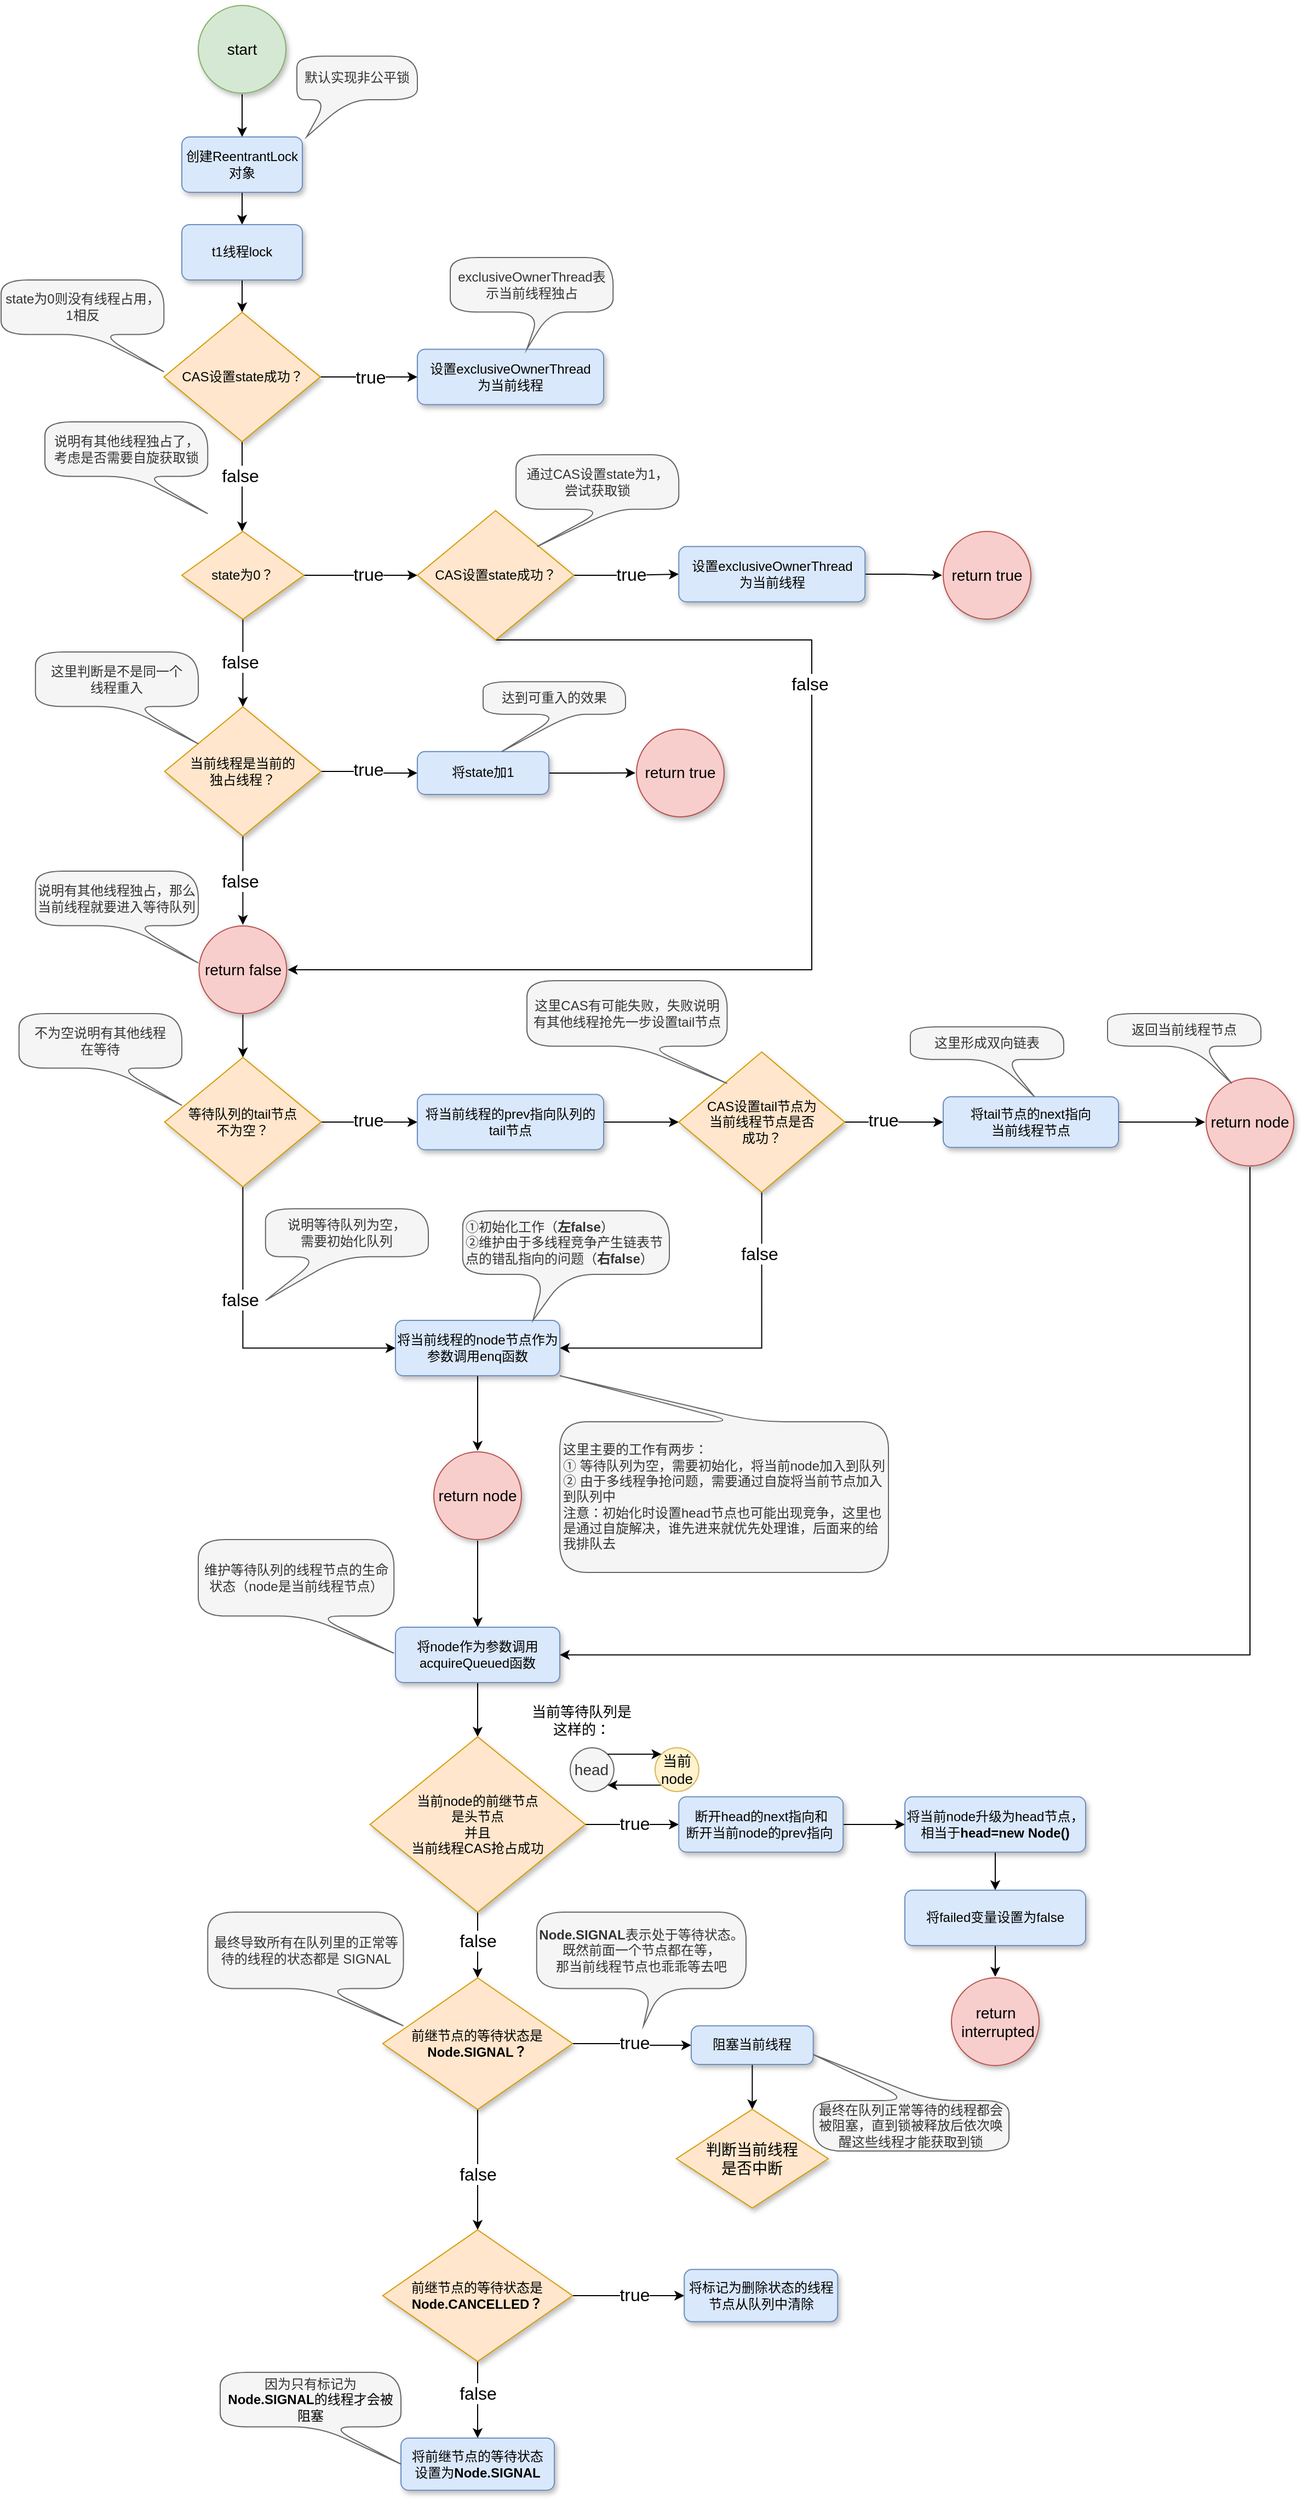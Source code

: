 <mxfile version="20.0.1" type="github">
  <diagram id="3DekjfNhCCmHhPtTN9iT" name="lock">
    <mxGraphModel dx="1438" dy="547" grid="1" gridSize="10" guides="1" tooltips="1" connect="1" arrows="1" fold="1" page="0" pageScale="1" pageWidth="827" pageHeight="1169" math="0" shadow="0">
      <root>
        <mxCell id="0" />
        <mxCell id="1" parent="0" />
        <mxCell id="x7YFDtXw7JJySncnwOp_-4" style="edgeStyle=orthogonalEdgeStyle;rounded=0;orthogonalLoop=1;jettySize=auto;html=1;exitX=0.5;exitY=1;exitDx=0;exitDy=0;exitPerimeter=0;entryX=0.5;entryY=0;entryDx=0;entryDy=0;" parent="1" source="x7YFDtXw7JJySncnwOp_-1" target="x7YFDtXw7JJySncnwOp_-2" edge="1">
          <mxGeometry relative="1" as="geometry" />
        </mxCell>
        <mxCell id="x7YFDtXw7JJySncnwOp_-1" value="start" style="strokeWidth=1;html=1;shape=mxgraph.flowchart.start_2;whiteSpace=wrap;labelBorderColor=none;strokeColor=#82b366;perimeterSpacing=1;fillColor=#d5e8d4;shadow=1;fontSize=14;" parent="1" vertex="1">
          <mxGeometry y="40" width="80" height="80" as="geometry" />
        </mxCell>
        <mxCell id="x7YFDtXw7JJySncnwOp_-6" value="" style="edgeStyle=orthogonalEdgeStyle;rounded=0;orthogonalLoop=1;jettySize=auto;html=1;" parent="1" source="x7YFDtXw7JJySncnwOp_-2" target="x7YFDtXw7JJySncnwOp_-5" edge="1">
          <mxGeometry relative="1" as="geometry" />
        </mxCell>
        <mxCell id="x7YFDtXw7JJySncnwOp_-2" value="创建ReentrantLock对象&lt;span style=&quot;color: rgba(0, 0, 0, 0); font-family: monospace; font-size: 0px; text-align: start;&quot;&gt;%3CmxGraphModel%3E%3Croot%3E%3CmxCell%20id%3D%220%22%2F%3E%3CmxCell%20id%3D%221%22%20parent%3D%220%22%2F%3E%3CmxCell%20id%3D%222%22%20value%3D%22%E5%B0%86-1%E8%B5%8B%E5%80%BC%E7%BB%99%E5%8F%98%E9%87%8Fdir%22%20style%3D%22rounded%3D1%3BwhiteSpace%3Dwrap%3Bhtml%3D1%3BabsoluteArcSize%3D1%3BarcSize%3D14%3BstrokeWidth%3D1%3BfillColor%3D%23dae8fc%3BstrokeColor%3D%236c8ebf%3Bshadow%3D1%3B%22%20vertex%3D%221%22%20parent%3D%221%22%3E%3CmxGeometry%20x%3D%22580%22%20y%3D%22283.25%22%20width%3D%22110%22%20height%3D%2250.5%22%20as%3D%22geometry%22%2F%3E%3C%2FmxCell%3E%3C%2Froot%3E%3C%2FmxGraphModel%3E&lt;/span&gt;" style="rounded=1;whiteSpace=wrap;html=1;absoluteArcSize=1;arcSize=14;strokeWidth=1;fillColor=#dae8fc;strokeColor=#6c8ebf;shadow=1;" parent="1" vertex="1">
          <mxGeometry x="-15" y="160" width="110" height="50.5" as="geometry" />
        </mxCell>
        <mxCell id="x7YFDtXw7JJySncnwOp_-3" value="默认实现非公平锁" style="shape=callout;whiteSpace=wrap;html=1;perimeter=calloutPerimeter;position2=0.08;fillColor=#f5f5f5;fontColor=#333333;strokeColor=#666666;size=34;position=0.25;rounded=1;arcSize=50;spacing=3;" parent="1" vertex="1">
          <mxGeometry x="90" y="86.25" width="110" height="73.75" as="geometry" />
        </mxCell>
        <mxCell id="x7YFDtXw7JJySncnwOp_-10" value="" style="edgeStyle=orthogonalEdgeStyle;rounded=0;orthogonalLoop=1;jettySize=auto;html=1;" parent="1" source="x7YFDtXw7JJySncnwOp_-5" target="x7YFDtXw7JJySncnwOp_-9" edge="1">
          <mxGeometry relative="1" as="geometry" />
        </mxCell>
        <mxCell id="x7YFDtXw7JJySncnwOp_-5" value="t1线程lock" style="rounded=1;whiteSpace=wrap;html=1;absoluteArcSize=1;arcSize=14;strokeWidth=1;fillColor=#dae8fc;strokeColor=#6c8ebf;shadow=1;" parent="1" vertex="1">
          <mxGeometry x="-15" y="240" width="110" height="50.5" as="geometry" />
        </mxCell>
        <mxCell id="x7YFDtXw7JJySncnwOp_-13" value="" style="edgeStyle=orthogonalEdgeStyle;rounded=0;orthogonalLoop=1;jettySize=auto;html=1;" parent="1" source="x7YFDtXw7JJySncnwOp_-9" target="x7YFDtXw7JJySncnwOp_-12" edge="1">
          <mxGeometry relative="1" as="geometry" />
        </mxCell>
        <mxCell id="x7YFDtXw7JJySncnwOp_-15" value="true" style="edgeLabel;html=1;align=center;verticalAlign=middle;resizable=0;points=[];fontSize=16;" parent="x7YFDtXw7JJySncnwOp_-13" vertex="1" connectable="0">
          <mxGeometry x="0.248" y="-1" relative="1" as="geometry">
            <mxPoint x="-10" y="-1" as="offset" />
          </mxGeometry>
        </mxCell>
        <mxCell id="x7YFDtXw7JJySncnwOp_-18" value="" style="edgeStyle=orthogonalEdgeStyle;rounded=0;orthogonalLoop=1;jettySize=auto;html=1;fontSize=16;" parent="1" source="x7YFDtXw7JJySncnwOp_-9" edge="1">
          <mxGeometry relative="1" as="geometry">
            <mxPoint x="40.005" y="520" as="targetPoint" />
          </mxGeometry>
        </mxCell>
        <mxCell id="x7YFDtXw7JJySncnwOp_-9" value="CAS设置state成功？" style="strokeWidth=1;html=1;shape=mxgraph.flowchart.decision;whiteSpace=wrap;fillColor=#ffe6cc;strokeColor=#d79b00;shadow=1;" parent="1" vertex="1">
          <mxGeometry x="-31.37" y="320" width="142.75" height="118" as="geometry" />
        </mxCell>
        <mxCell id="x7YFDtXw7JJySncnwOp_-11" value="state为0则没有线程占用，1相反" style="shape=callout;whiteSpace=wrap;html=1;perimeter=calloutPerimeter;position2=1;fillColor=#f5f5f5;fontColor=#333333;strokeColor=#666666;size=34;position=0.55;rounded=1;arcSize=50;base=9;spacing=3;" parent="1" vertex="1">
          <mxGeometry x="-180" y="290.5" width="148.63" height="83.75" as="geometry" />
        </mxCell>
        <mxCell id="x7YFDtXw7JJySncnwOp_-12" value="设置exclusiveOwnerThread&lt;br&gt;为当前线程" style="rounded=1;whiteSpace=wrap;html=1;absoluteArcSize=1;arcSize=14;strokeWidth=1;fillColor=#dae8fc;strokeColor=#6c8ebf;shadow=1;" parent="1" vertex="1">
          <mxGeometry x="200" y="353.75" width="170" height="50.5" as="geometry" />
        </mxCell>
        <mxCell id="x7YFDtXw7JJySncnwOp_-14" value="exclusiveOwnerThread表示当前线程独占" style="shape=callout;whiteSpace=wrap;html=1;perimeter=calloutPerimeter;position2=0.47;fillColor=#f5f5f5;fontColor=#333333;strokeColor=#666666;size=34;position=0.55;rounded=1;arcSize=50;base=9;spacing=3;" parent="1" vertex="1">
          <mxGeometry x="230" y="270" width="148.63" height="83.75" as="geometry" />
        </mxCell>
        <mxCell id="x7YFDtXw7JJySncnwOp_-19" value="false" style="edgeLabel;html=1;align=center;verticalAlign=middle;resizable=0;points=[];fontSize=16;" parent="1" vertex="1" connectable="0">
          <mxGeometry x="50.0" y="470" as="geometry">
            <mxPoint x="-12" y="-1" as="offset" />
          </mxGeometry>
        </mxCell>
        <mxCell id="x7YFDtXw7JJySncnwOp_-20" value="说明有其他线程独占了，&lt;br&gt;考虑是否需要自旋获取锁" style="shape=callout;whiteSpace=wrap;html=1;perimeter=calloutPerimeter;position2=1;fillColor=#f5f5f5;fontColor=#333333;strokeColor=#666666;size=34;position=0.55;rounded=1;arcSize=50;base=9;spacing=3;" parent="1" vertex="1">
          <mxGeometry x="-140" y="420" width="148.63" height="83.75" as="geometry" />
        </mxCell>
        <mxCell id="x7YFDtXw7JJySncnwOp_-37" value="" style="edgeStyle=orthogonalEdgeStyle;rounded=0;orthogonalLoop=1;jettySize=auto;html=1;fontSize=16;" parent="1" source="x7YFDtXw7JJySncnwOp_-30" target="x7YFDtXw7JJySncnwOp_-36" edge="1">
          <mxGeometry relative="1" as="geometry" />
        </mxCell>
        <mxCell id="x7YFDtXw7JJySncnwOp_-46" value="" style="edgeStyle=orthogonalEdgeStyle;rounded=0;orthogonalLoop=1;jettySize=auto;html=1;fontSize=16;" parent="1" source="x7YFDtXw7JJySncnwOp_-30" target="x7YFDtXw7JJySncnwOp_-45" edge="1">
          <mxGeometry relative="1" as="geometry" />
        </mxCell>
        <mxCell id="x7YFDtXw7JJySncnwOp_-30" value="state为0？" style="strokeWidth=1;html=1;shape=mxgraph.flowchart.decision;whiteSpace=wrap;fillColor=#ffe6cc;strokeColor=#d79b00;shadow=1;" parent="1" vertex="1">
          <mxGeometry x="-15" y="520" width="111.37" height="80" as="geometry" />
        </mxCell>
        <mxCell id="x7YFDtXw7JJySncnwOp_-41" value="" style="edgeStyle=orthogonalEdgeStyle;rounded=0;orthogonalLoop=1;jettySize=auto;html=1;fontSize=16;" parent="1" source="x7YFDtXw7JJySncnwOp_-36" target="x7YFDtXw7JJySncnwOp_-40" edge="1">
          <mxGeometry relative="1" as="geometry" />
        </mxCell>
        <mxCell id="x7YFDtXw7JJySncnwOp_-59" style="edgeStyle=orthogonalEdgeStyle;rounded=0;orthogonalLoop=1;jettySize=auto;html=1;exitX=0.5;exitY=1;exitDx=0;exitDy=0;exitPerimeter=0;entryX=1;entryY=0.5;entryDx=0;entryDy=0;entryPerimeter=0;fontSize=16;" parent="1" source="x7YFDtXw7JJySncnwOp_-36" target="x7YFDtXw7JJySncnwOp_-50" edge="1">
          <mxGeometry relative="1" as="geometry">
            <Array as="points">
              <mxPoint x="560" y="619" />
              <mxPoint x="560" y="920" />
            </Array>
          </mxGeometry>
        </mxCell>
        <mxCell id="x7YFDtXw7JJySncnwOp_-36" value="CAS设置state成功？" style="strokeWidth=1;html=1;shape=mxgraph.flowchart.decision;whiteSpace=wrap;fillColor=#ffe6cc;strokeColor=#d79b00;shadow=1;" parent="1" vertex="1">
          <mxGeometry x="200" y="501" width="142.75" height="118" as="geometry" />
        </mxCell>
        <mxCell id="x7YFDtXw7JJySncnwOp_-38" value="true" style="edgeLabel;html=1;align=center;verticalAlign=middle;resizable=0;points=[];fontSize=16;" parent="1" vertex="1" connectable="0">
          <mxGeometry x="210.0" y="392.1" as="geometry">
            <mxPoint x="-55" y="167" as="offset" />
          </mxGeometry>
        </mxCell>
        <mxCell id="x7YFDtXw7JJySncnwOp_-39" value="通过CAS设置state为1，&lt;br&gt;尝试获取锁" style="shape=callout;whiteSpace=wrap;html=1;perimeter=calloutPerimeter;position2=0.13;fillColor=#f5f5f5;fontColor=#333333;strokeColor=#666666;size=34;position=0.55;rounded=1;arcSize=50;base=9;spacing=3;" parent="1" vertex="1">
          <mxGeometry x="290" y="450" width="148.63" height="83.75" as="geometry" />
        </mxCell>
        <mxCell id="x7YFDtXw7JJySncnwOp_-44" value="" style="edgeStyle=orthogonalEdgeStyle;rounded=0;orthogonalLoop=1;jettySize=auto;html=1;fontSize=16;" parent="1" source="x7YFDtXw7JJySncnwOp_-40" target="x7YFDtXw7JJySncnwOp_-43" edge="1">
          <mxGeometry relative="1" as="geometry" />
        </mxCell>
        <mxCell id="x7YFDtXw7JJySncnwOp_-40" value="设置exclusiveOwnerThread&lt;br&gt;为当前线程" style="rounded=1;whiteSpace=wrap;html=1;absoluteArcSize=1;arcSize=14;strokeWidth=1;fillColor=#dae8fc;strokeColor=#6c8ebf;shadow=1;" parent="1" vertex="1">
          <mxGeometry x="438.63" y="533.75" width="170" height="50.5" as="geometry" />
        </mxCell>
        <mxCell id="x7YFDtXw7JJySncnwOp_-42" value="true" style="edgeLabel;html=1;align=center;verticalAlign=middle;resizable=0;points=[];fontSize=16;" parent="1" vertex="1" connectable="0">
          <mxGeometry x="450.0" y="392.1" as="geometry">
            <mxPoint x="-55" y="167" as="offset" />
          </mxGeometry>
        </mxCell>
        <mxCell id="x7YFDtXw7JJySncnwOp_-43" value="return&amp;nbsp;true" style="strokeWidth=1;html=1;shape=mxgraph.flowchart.start_2;whiteSpace=wrap;labelBorderColor=none;strokeColor=#b85450;perimeterSpacing=1;fillColor=#f8cecc;shadow=1;fontSize=14;" parent="1" vertex="1">
          <mxGeometry x="680" y="520" width="80" height="80" as="geometry" />
        </mxCell>
        <mxCell id="x7YFDtXw7JJySncnwOp_-51" value="" style="edgeStyle=orthogonalEdgeStyle;rounded=0;orthogonalLoop=1;jettySize=auto;html=1;fontSize=16;" parent="1" source="x7YFDtXw7JJySncnwOp_-45" target="x7YFDtXw7JJySncnwOp_-50" edge="1">
          <mxGeometry relative="1" as="geometry" />
        </mxCell>
        <mxCell id="x7YFDtXw7JJySncnwOp_-54" value="" style="edgeStyle=orthogonalEdgeStyle;rounded=0;orthogonalLoop=1;jettySize=auto;html=1;fontSize=16;" parent="1" source="x7YFDtXw7JJySncnwOp_-45" target="x7YFDtXw7JJySncnwOp_-53" edge="1">
          <mxGeometry relative="1" as="geometry" />
        </mxCell>
        <mxCell id="x7YFDtXw7JJySncnwOp_-45" value="当前线程是当前的&lt;br&gt;独占线程？" style="strokeWidth=1;html=1;shape=mxgraph.flowchart.decision;whiteSpace=wrap;fillColor=#ffe6cc;strokeColor=#d79b00;shadow=1;" parent="1" vertex="1">
          <mxGeometry x="-30.69" y="680" width="142.75" height="118" as="geometry" />
        </mxCell>
        <mxCell id="x7YFDtXw7JJySncnwOp_-47" value="这里判断是不是同一个&lt;br&gt;线程重入" style="shape=callout;whiteSpace=wrap;html=1;perimeter=calloutPerimeter;position2=1;fillColor=#f5f5f5;fontColor=#333333;strokeColor=#666666;size=34;position=0.55;rounded=1;arcSize=50;base=9;spacing=3;" parent="1" vertex="1">
          <mxGeometry x="-148.63" y="630" width="148.63" height="83.75" as="geometry" />
        </mxCell>
        <mxCell id="x7YFDtXw7JJySncnwOp_-48" value="false" style="edgeLabel;html=1;align=center;verticalAlign=middle;resizable=0;points=[];fontSize=16;" parent="1" vertex="1" connectable="0">
          <mxGeometry x="50.0" y="640" as="geometry">
            <mxPoint x="-12" y="-1" as="offset" />
          </mxGeometry>
        </mxCell>
        <mxCell id="x7YFDtXw7JJySncnwOp_-63" value="" style="edgeStyle=orthogonalEdgeStyle;rounded=0;orthogonalLoop=1;jettySize=auto;html=1;fontSize=16;" parent="1" source="x7YFDtXw7JJySncnwOp_-50" target="x7YFDtXw7JJySncnwOp_-62" edge="1">
          <mxGeometry relative="1" as="geometry" />
        </mxCell>
        <mxCell id="x7YFDtXw7JJySncnwOp_-50" value="return&amp;nbsp;false" style="strokeWidth=1;html=1;shape=mxgraph.flowchart.start_2;whiteSpace=wrap;labelBorderColor=none;strokeColor=#b85450;perimeterSpacing=1;fillColor=#f8cecc;shadow=1;fontSize=14;" parent="1" vertex="1">
          <mxGeometry x="0.68" y="880" width="80" height="80" as="geometry" />
        </mxCell>
        <mxCell id="x7YFDtXw7JJySncnwOp_-52" value="false" style="edgeLabel;html=1;align=center;verticalAlign=middle;resizable=0;points=[];fontSize=16;" parent="1" vertex="1" connectable="0">
          <mxGeometry x="50.0" y="840" as="geometry">
            <mxPoint x="-12" y="-1" as="offset" />
          </mxGeometry>
        </mxCell>
        <mxCell id="x7YFDtXw7JJySncnwOp_-58" value="" style="edgeStyle=orthogonalEdgeStyle;rounded=0;orthogonalLoop=1;jettySize=auto;html=1;fontSize=16;" parent="1" source="x7YFDtXw7JJySncnwOp_-53" target="x7YFDtXw7JJySncnwOp_-57" edge="1">
          <mxGeometry relative="1" as="geometry" />
        </mxCell>
        <mxCell id="x7YFDtXw7JJySncnwOp_-53" value="将state加1" style="rounded=1;whiteSpace=wrap;html=1;absoluteArcSize=1;arcSize=14;strokeWidth=1;fillColor=#dae8fc;strokeColor=#6c8ebf;shadow=1;" parent="1" vertex="1">
          <mxGeometry x="200" y="720.88" width="120" height="39.12" as="geometry" />
        </mxCell>
        <mxCell id="x7YFDtXw7JJySncnwOp_-55" value="true" style="edgeLabel;html=1;align=center;verticalAlign=middle;resizable=0;points=[];fontSize=16;" parent="1" vertex="1" connectable="0">
          <mxGeometry x="210.0" y="570" as="geometry">
            <mxPoint x="-55" y="167" as="offset" />
          </mxGeometry>
        </mxCell>
        <mxCell id="x7YFDtXw7JJySncnwOp_-56" value="达到可重入的效果" style="shape=callout;whiteSpace=wrap;html=1;perimeter=calloutPerimeter;position2=0.13;fillColor=#f5f5f5;fontColor=#333333;strokeColor=#666666;size=34;position=0.55;rounded=1;arcSize=50;base=9;spacing=3;" parent="1" vertex="1">
          <mxGeometry x="260" y="657.13" width="130" height="63.75" as="geometry" />
        </mxCell>
        <mxCell id="x7YFDtXw7JJySncnwOp_-57" value="return&amp;nbsp;true" style="strokeWidth=1;html=1;shape=mxgraph.flowchart.start_2;whiteSpace=wrap;labelBorderColor=none;strokeColor=#b85450;perimeterSpacing=1;fillColor=#f8cecc;shadow=1;fontSize=14;" parent="1" vertex="1">
          <mxGeometry x="400" y="700.44" width="80" height="80" as="geometry" />
        </mxCell>
        <mxCell id="x7YFDtXw7JJySncnwOp_-60" value="false" style="edgeLabel;html=1;align=center;verticalAlign=middle;resizable=0;points=[];fontSize=16;" parent="1" vertex="1" connectable="0">
          <mxGeometry x="570.0" y="660" as="geometry">
            <mxPoint x="-12" y="-1" as="offset" />
          </mxGeometry>
        </mxCell>
        <mxCell id="x7YFDtXw7JJySncnwOp_-61" value="说明有其他线程独占，那么当前线程就要进入等待队列" style="shape=callout;whiteSpace=wrap;html=1;perimeter=calloutPerimeter;position2=1;fillColor=#f5f5f5;fontColor=#333333;strokeColor=#666666;size=34;position=0.55;rounded=1;arcSize=50;base=9;spacing=3;" parent="1" vertex="1">
          <mxGeometry x="-148.63" y="830" width="148.63" height="83.75" as="geometry" />
        </mxCell>
        <mxCell id="x7YFDtXw7JJySncnwOp_-67" value="" style="edgeStyle=orthogonalEdgeStyle;rounded=0;orthogonalLoop=1;jettySize=auto;html=1;fontSize=16;" parent="1" source="x7YFDtXw7JJySncnwOp_-62" target="x7YFDtXw7JJySncnwOp_-66" edge="1">
          <mxGeometry relative="1" as="geometry" />
        </mxCell>
        <mxCell id="x7YFDtXw7JJySncnwOp_-82" style="edgeStyle=orthogonalEdgeStyle;rounded=0;orthogonalLoop=1;jettySize=auto;html=1;exitX=0.5;exitY=1;exitDx=0;exitDy=0;exitPerimeter=0;entryX=0;entryY=0.5;entryDx=0;entryDy=0;fontSize=16;" parent="1" source="x7YFDtXw7JJySncnwOp_-62" target="x7YFDtXw7JJySncnwOp_-81" edge="1">
          <mxGeometry relative="1" as="geometry" />
        </mxCell>
        <mxCell id="x7YFDtXw7JJySncnwOp_-62" value="等待队列的tail节点&lt;br&gt;不为空？" style="strokeWidth=1;html=1;shape=mxgraph.flowchart.decision;whiteSpace=wrap;fillColor=#ffe6cc;strokeColor=#d79b00;shadow=1;" parent="1" vertex="1">
          <mxGeometry x="-30.69" y="1000" width="142.75" height="118" as="geometry" />
        </mxCell>
        <mxCell id="x7YFDtXw7JJySncnwOp_-64" value="不为空说明有其他线程&lt;br&gt;在等待" style="shape=callout;whiteSpace=wrap;html=1;perimeter=calloutPerimeter;position2=1;fillColor=#f5f5f5;fontColor=#333333;strokeColor=#666666;size=34;position=0.55;rounded=1;arcSize=50;base=9;spacing=3;" parent="1" vertex="1">
          <mxGeometry x="-163.63" y="960" width="148.63" height="83.75" as="geometry" />
        </mxCell>
        <mxCell id="x7YFDtXw7JJySncnwOp_-71" value="" style="edgeStyle=orthogonalEdgeStyle;rounded=0;orthogonalLoop=1;jettySize=auto;html=1;fontSize=16;" parent="1" source="x7YFDtXw7JJySncnwOp_-66" target="x7YFDtXw7JJySncnwOp_-70" edge="1">
          <mxGeometry relative="1" as="geometry" />
        </mxCell>
        <mxCell id="x7YFDtXw7JJySncnwOp_-66" value="将当前线程的prev指向队列的&lt;br&gt;tail节点" style="rounded=1;whiteSpace=wrap;html=1;absoluteArcSize=1;arcSize=14;strokeWidth=1;fillColor=#dae8fc;strokeColor=#6c8ebf;shadow=1;" parent="1" vertex="1">
          <mxGeometry x="200" y="1033.75" width="170" height="50.5" as="geometry" />
        </mxCell>
        <mxCell id="x7YFDtXw7JJySncnwOp_-68" value="true" style="edgeLabel;html=1;align=center;verticalAlign=middle;resizable=0;points=[];fontSize=16;" parent="1" vertex="1" connectable="0">
          <mxGeometry x="210.0" y="890" as="geometry">
            <mxPoint x="-55" y="167" as="offset" />
          </mxGeometry>
        </mxCell>
        <mxCell id="x7YFDtXw7JJySncnwOp_-73" value="" style="edgeStyle=orthogonalEdgeStyle;rounded=0;orthogonalLoop=1;jettySize=auto;html=1;fontSize=16;" parent="1" source="x7YFDtXw7JJySncnwOp_-70" target="x7YFDtXw7JJySncnwOp_-72" edge="1">
          <mxGeometry relative="1" as="geometry" />
        </mxCell>
        <mxCell id="x7YFDtXw7JJySncnwOp_-83" style="edgeStyle=orthogonalEdgeStyle;rounded=0;orthogonalLoop=1;jettySize=auto;html=1;exitX=0.5;exitY=1;exitDx=0;exitDy=0;exitPerimeter=0;entryX=1;entryY=0.5;entryDx=0;entryDy=0;fontSize=16;" parent="1" source="x7YFDtXw7JJySncnwOp_-70" target="x7YFDtXw7JJySncnwOp_-81" edge="1">
          <mxGeometry relative="1" as="geometry" />
        </mxCell>
        <mxCell id="x7YFDtXw7JJySncnwOp_-70" value="CAS设置tail节点为&lt;br&gt;当前线程节点是否&lt;br&gt;成功？" style="strokeWidth=1;html=1;shape=mxgraph.flowchart.decision;whiteSpace=wrap;fillColor=#ffe6cc;strokeColor=#d79b00;shadow=1;" parent="1" vertex="1">
          <mxGeometry x="438.63" y="995" width="151.37" height="128" as="geometry" />
        </mxCell>
        <mxCell id="x7YFDtXw7JJySncnwOp_-76" value="" style="edgeStyle=orthogonalEdgeStyle;rounded=0;orthogonalLoop=1;jettySize=auto;html=1;fontSize=16;" parent="1" source="x7YFDtXw7JJySncnwOp_-72" target="x7YFDtXw7JJySncnwOp_-75" edge="1">
          <mxGeometry relative="1" as="geometry" />
        </mxCell>
        <mxCell id="x7YFDtXw7JJySncnwOp_-72" value="将tail节点的next指向&lt;br&gt;当前线程节点" style="rounded=1;whiteSpace=wrap;html=1;absoluteArcSize=1;arcSize=14;strokeWidth=1;fillColor=#dae8fc;strokeColor=#6c8ebf;shadow=1;" parent="1" vertex="1">
          <mxGeometry x="680" y="1035.88" width="160" height="46.25" as="geometry" />
        </mxCell>
        <mxCell id="x7YFDtXw7JJySncnwOp_-74" value="true" style="edgeLabel;html=1;align=center;verticalAlign=middle;resizable=0;points=[];fontSize=16;" parent="1" vertex="1" connectable="0">
          <mxGeometry x="680.0" y="890" as="geometry">
            <mxPoint x="-55" y="167" as="offset" />
          </mxGeometry>
        </mxCell>
        <mxCell id="x7YFDtXw7JJySncnwOp_-93" style="edgeStyle=orthogonalEdgeStyle;rounded=0;orthogonalLoop=1;jettySize=auto;html=1;exitX=0.5;exitY=1;exitDx=0;exitDy=0;exitPerimeter=0;entryX=1;entryY=0.5;entryDx=0;entryDy=0;fontSize=16;" parent="1" source="x7YFDtXw7JJySncnwOp_-75" target="x7YFDtXw7JJySncnwOp_-92" edge="1">
          <mxGeometry relative="1" as="geometry" />
        </mxCell>
        <mxCell id="x7YFDtXw7JJySncnwOp_-75" value="return&amp;nbsp;node" style="strokeWidth=1;html=1;shape=mxgraph.flowchart.start_2;whiteSpace=wrap;labelBorderColor=none;strokeColor=#b85450;perimeterSpacing=1;fillColor=#f8cecc;shadow=1;fontSize=14;" parent="1" vertex="1">
          <mxGeometry x="920" y="1019.01" width="80" height="80" as="geometry" />
        </mxCell>
        <mxCell id="x7YFDtXw7JJySncnwOp_-77" value="返回当前线程节点" style="shape=callout;whiteSpace=wrap;html=1;perimeter=calloutPerimeter;position2=0.81;fillColor=#f5f5f5;fontColor=#333333;strokeColor=#666666;size=34;position=0.55;rounded=1;arcSize=50;base=9;spacing=3;" parent="1" vertex="1">
          <mxGeometry x="830" y="960" width="140" height="63.75" as="geometry" />
        </mxCell>
        <mxCell id="x7YFDtXw7JJySncnwOp_-78" value="这里形成双向链表" style="shape=callout;whiteSpace=wrap;html=1;perimeter=calloutPerimeter;position2=0.81;fillColor=#f5f5f5;fontColor=#333333;strokeColor=#666666;size=34;position=0.55;rounded=1;arcSize=50;base=9;spacing=3;" parent="1" vertex="1">
          <mxGeometry x="650" y="972.13" width="140" height="63.75" as="geometry" />
        </mxCell>
        <mxCell id="x7YFDtXw7JJySncnwOp_-79" value="这里CAS有可能失败，失败说明有其他线程抢先一步设置tail节点" style="shape=callout;whiteSpace=wrap;html=1;perimeter=calloutPerimeter;position2=1;fillColor=#f5f5f5;fontColor=#333333;strokeColor=#666666;size=34;position=0.55;rounded=1;arcSize=50;base=9;spacing=3;" parent="1" vertex="1">
          <mxGeometry x="300" y="930" width="182.75" height="93.75" as="geometry" />
        </mxCell>
        <mxCell id="x7YFDtXw7JJySncnwOp_-90" value="" style="edgeStyle=orthogonalEdgeStyle;rounded=0;orthogonalLoop=1;jettySize=auto;html=1;fontSize=16;" parent="1" source="x7YFDtXw7JJySncnwOp_-81" target="x7YFDtXw7JJySncnwOp_-89" edge="1">
          <mxGeometry relative="1" as="geometry" />
        </mxCell>
        <mxCell id="x7YFDtXw7JJySncnwOp_-81" value="将当前线程的node节点作为参数调用enq函数" style="rounded=1;whiteSpace=wrap;html=1;absoluteArcSize=1;arcSize=14;strokeWidth=1;fillColor=#dae8fc;strokeColor=#6c8ebf;shadow=1;" parent="1" vertex="1">
          <mxGeometry x="180" y="1240" width="150" height="50.5" as="geometry" />
        </mxCell>
        <mxCell id="x7YFDtXw7JJySncnwOp_-84" value="false" style="edgeLabel;html=1;align=center;verticalAlign=middle;resizable=0;points=[];fontSize=16;" parent="1" vertex="1" connectable="0">
          <mxGeometry x="523.63" y="1180" as="geometry">
            <mxPoint x="-12" y="-1" as="offset" />
          </mxGeometry>
        </mxCell>
        <mxCell id="x7YFDtXw7JJySncnwOp_-85" value="false" style="edgeLabel;html=1;align=center;verticalAlign=middle;resizable=0;points=[];fontSize=16;" parent="1" vertex="1" connectable="0">
          <mxGeometry x="50.0" y="1221.88" as="geometry">
            <mxPoint x="-12" y="-1" as="offset" />
          </mxGeometry>
        </mxCell>
        <mxCell id="x7YFDtXw7JJySncnwOp_-86" value="说明等待队列为空，&lt;br&gt;需要初始化队列" style="shape=callout;whiteSpace=wrap;html=1;perimeter=calloutPerimeter;position2=0;fillColor=#f5f5f5;fontColor=#333333;strokeColor=#666666;size=40;position=0.34;rounded=1;arcSize=50;base=19;spacing=3;" parent="1" vertex="1">
          <mxGeometry x="61.37" y="1138.12" width="148.63" height="83.75" as="geometry" />
        </mxCell>
        <mxCell id="x7YFDtXw7JJySncnwOp_-88" value="①初始化工作（&lt;b&gt;左false&lt;/b&gt;）&lt;br&gt;②维护由于多线程竞争产生链表节点的错乱指向的问题（&lt;b&gt;右false&lt;/b&gt;）" style="shape=callout;whiteSpace=wrap;html=1;perimeter=calloutPerimeter;position2=0.34;fillColor=#f5f5f5;fontColor=#333333;strokeColor=#666666;size=42;position=0.4;rounded=1;arcSize=50;base=19;spacing=3;align=left;" parent="1" vertex="1">
          <mxGeometry x="241.37" y="1140" width="188.63" height="100" as="geometry" />
        </mxCell>
        <mxCell id="x7YFDtXw7JJySncnwOp_-94" value="" style="edgeStyle=orthogonalEdgeStyle;rounded=0;orthogonalLoop=1;jettySize=auto;html=1;fontSize=16;" parent="1" source="x7YFDtXw7JJySncnwOp_-89" target="x7YFDtXw7JJySncnwOp_-92" edge="1">
          <mxGeometry relative="1" as="geometry" />
        </mxCell>
        <mxCell id="x7YFDtXw7JJySncnwOp_-89" value="return&amp;nbsp;node" style="strokeWidth=1;html=1;shape=mxgraph.flowchart.start_2;whiteSpace=wrap;labelBorderColor=none;strokeColor=#b85450;perimeterSpacing=1;fillColor=#f8cecc;shadow=1;fontSize=14;" parent="1" vertex="1">
          <mxGeometry x="215" y="1360" width="80" height="80" as="geometry" />
        </mxCell>
        <mxCell id="x7YFDtXw7JJySncnwOp_-91" value="这里主要的工作有两步：&lt;br&gt;①&amp;nbsp;等待队列为空，需要初始化，将当前node加入到队列&lt;br&gt;②&amp;nbsp;由于多线程争抢问题，需要通过自旋将当前节点加入到队列中&lt;br&gt;注意：初始化时设置head节点也可能出现竞争，这里也是通过自旋解决，谁先进来就优先处理谁，后面来的给我排队去" style="shape=callout;whiteSpace=wrap;html=1;perimeter=calloutPerimeter;position2=1;fillColor=#f5f5f5;fontColor=#333333;strokeColor=#666666;size=42;position=0.4;rounded=1;arcSize=50;base=19;spacing=3;align=left;direction=west;" parent="1" vertex="1">
          <mxGeometry x="330" y="1290.5" width="300" height="179.5" as="geometry" />
        </mxCell>
        <mxCell id="x7YFDtXw7JJySncnwOp_-97" value="" style="edgeStyle=orthogonalEdgeStyle;rounded=0;orthogonalLoop=1;jettySize=auto;html=1;fontSize=16;" parent="1" source="x7YFDtXw7JJySncnwOp_-92" target="x7YFDtXw7JJySncnwOp_-96" edge="1">
          <mxGeometry relative="1" as="geometry" />
        </mxCell>
        <mxCell id="x7YFDtXw7JJySncnwOp_-92" value="将node作为参数调用&lt;br&gt;acquireQueued函数" style="rounded=1;whiteSpace=wrap;html=1;absoluteArcSize=1;arcSize=14;strokeWidth=1;fillColor=#dae8fc;strokeColor=#6c8ebf;shadow=1;" parent="1" vertex="1">
          <mxGeometry x="180" y="1520" width="150" height="50.5" as="geometry" />
        </mxCell>
        <mxCell id="x7YFDtXw7JJySncnwOp_-95" value="维护等待队列的线程节点的生命状态（node是当前线程节点）" style="shape=callout;whiteSpace=wrap;html=1;perimeter=calloutPerimeter;position2=1;fillColor=#f5f5f5;fontColor=#333333;strokeColor=#666666;size=34;position=0.55;rounded=1;arcSize=50;base=9;spacing=3;" parent="1" vertex="1">
          <mxGeometry y="1440" width="178.63" height="103.75" as="geometry" />
        </mxCell>
        <mxCell id="x7YFDtXw7JJySncnwOp_-99" value="" style="edgeStyle=orthogonalEdgeStyle;rounded=0;orthogonalLoop=1;jettySize=auto;html=1;fontSize=16;" parent="1" source="x7YFDtXw7JJySncnwOp_-96" target="x7YFDtXw7JJySncnwOp_-98" edge="1">
          <mxGeometry relative="1" as="geometry" />
        </mxCell>
        <mxCell id="x7YFDtXw7JJySncnwOp_-122" value="" style="edgeStyle=orthogonalEdgeStyle;rounded=0;orthogonalLoop=1;jettySize=auto;html=1;fontSize=13;" parent="1" source="x7YFDtXw7JJySncnwOp_-96" target="x7YFDtXw7JJySncnwOp_-121" edge="1">
          <mxGeometry relative="1" as="geometry" />
        </mxCell>
        <mxCell id="x7YFDtXw7JJySncnwOp_-96" value="当前node的前继节点&lt;br&gt;是头节点&lt;br&gt;并且&lt;br&gt;当前线程CAS抢占成功" style="strokeWidth=1;html=1;shape=mxgraph.flowchart.decision;whiteSpace=wrap;fillColor=#ffe6cc;strokeColor=#d79b00;shadow=1;" parent="1" vertex="1">
          <mxGeometry x="156.81" y="1620" width="196.38" height="160" as="geometry" />
        </mxCell>
        <mxCell id="x7YFDtXw7JJySncnwOp_-103" value="" style="edgeStyle=orthogonalEdgeStyle;rounded=0;orthogonalLoop=1;jettySize=auto;html=1;fontSize=16;" parent="1" source="x7YFDtXw7JJySncnwOp_-98" target="x7YFDtXw7JJySncnwOp_-102" edge="1">
          <mxGeometry relative="1" as="geometry" />
        </mxCell>
        <mxCell id="x7YFDtXw7JJySncnwOp_-98" value="断开head的next指向和&lt;br&gt;断开当前node的prev指向&lt;span style=&quot;white-space: pre;&quot;&gt; &lt;/span&gt;" style="rounded=1;whiteSpace=wrap;html=1;absoluteArcSize=1;arcSize=14;strokeWidth=1;fillColor=#dae8fc;strokeColor=#6c8ebf;shadow=1;" parent="1" vertex="1">
          <mxGeometry x="438.63" y="1674.75" width="150" height="50.5" as="geometry" />
        </mxCell>
        <mxCell id="x7YFDtXw7JJySncnwOp_-100" value="true" style="edgeLabel;html=1;align=center;verticalAlign=middle;resizable=0;points=[];fontSize=16;" parent="1" vertex="1" connectable="0">
          <mxGeometry x="410.0" y="1700" as="geometry">
            <mxPoint x="-12" y="-1" as="offset" />
          </mxGeometry>
        </mxCell>
        <mxCell id="x7YFDtXw7JJySncnwOp_-118" value="" style="edgeStyle=orthogonalEdgeStyle;rounded=0;orthogonalLoop=1;jettySize=auto;html=1;fontSize=13;" parent="1" source="x7YFDtXw7JJySncnwOp_-102" target="x7YFDtXw7JJySncnwOp_-117" edge="1">
          <mxGeometry relative="1" as="geometry" />
        </mxCell>
        <mxCell id="x7YFDtXw7JJySncnwOp_-102" value="将当前node升级为head节点，相当于&lt;b&gt;head=new Node()&lt;/b&gt;" style="rounded=1;whiteSpace=wrap;html=1;absoluteArcSize=1;arcSize=14;strokeWidth=1;fillColor=#dae8fc;strokeColor=#6c8ebf;shadow=1;" parent="1" vertex="1">
          <mxGeometry x="645" y="1674.75" width="165" height="50.5" as="geometry" />
        </mxCell>
        <mxCell id="x7YFDtXw7JJySncnwOp_-115" value="" style="group" parent="1" vertex="1" connectable="0">
          <mxGeometry x="339.44" y="1630" width="117.5" height="40" as="geometry" />
        </mxCell>
        <mxCell id="x7YFDtXw7JJySncnwOp_-112" value="head" style="ellipse;whiteSpace=wrap;html=1;aspect=fixed;fontSize=14;fillColor=#f5f5f5;fontColor=#333333;strokeColor=#666666;" parent="x7YFDtXw7JJySncnwOp_-115" vertex="1">
          <mxGeometry width="40" height="40" as="geometry" />
        </mxCell>
        <mxCell id="x7YFDtXw7JJySncnwOp_-113" style="edgeStyle=orthogonalEdgeStyle;rounded=0;orthogonalLoop=1;jettySize=auto;html=1;exitX=0;exitY=1;exitDx=0;exitDy=0;entryX=1;entryY=1;entryDx=0;entryDy=0;fontSize=13;" parent="x7YFDtXw7JJySncnwOp_-115" source="x7YFDtXw7JJySncnwOp_-114" target="x7YFDtXw7JJySncnwOp_-112" edge="1">
          <mxGeometry relative="1" as="geometry" />
        </mxCell>
        <mxCell id="x7YFDtXw7JJySncnwOp_-114" value="当前node" style="ellipse;whiteSpace=wrap;html=1;aspect=fixed;fontSize=13;fillColor=#fff2cc;strokeColor=#d6b656;" parent="x7YFDtXw7JJySncnwOp_-115" vertex="1">
          <mxGeometry x="77.5" width="40" height="40" as="geometry" />
        </mxCell>
        <mxCell id="x7YFDtXw7JJySncnwOp_-111" style="edgeStyle=orthogonalEdgeStyle;rounded=0;orthogonalLoop=1;jettySize=auto;html=1;exitX=1;exitY=0;exitDx=0;exitDy=0;entryX=0;entryY=0;entryDx=0;entryDy=0;fontSize=13;" parent="x7YFDtXw7JJySncnwOp_-115" source="x7YFDtXw7JJySncnwOp_-112" target="x7YFDtXw7JJySncnwOp_-114" edge="1">
          <mxGeometry relative="1" as="geometry" />
        </mxCell>
        <mxCell id="x7YFDtXw7JJySncnwOp_-116" value="当前等待队列是这样的：" style="text;html=1;strokeColor=none;fillColor=none;align=center;verticalAlign=middle;whiteSpace=wrap;rounded=0;fontSize=13;" parent="1" vertex="1">
          <mxGeometry x="300" y="1590" width="100" height="30" as="geometry" />
        </mxCell>
        <mxCell id="x7YFDtXw7JJySncnwOp_-120" value="" style="edgeStyle=orthogonalEdgeStyle;rounded=0;orthogonalLoop=1;jettySize=auto;html=1;fontSize=13;" parent="1" source="x7YFDtXw7JJySncnwOp_-117" target="x7YFDtXw7JJySncnwOp_-119" edge="1">
          <mxGeometry relative="1" as="geometry" />
        </mxCell>
        <mxCell id="x7YFDtXw7JJySncnwOp_-117" value="将failed变量设置为false" style="rounded=1;whiteSpace=wrap;html=1;absoluteArcSize=1;arcSize=14;strokeWidth=1;fillColor=#dae8fc;strokeColor=#6c8ebf;shadow=1;" parent="1" vertex="1">
          <mxGeometry x="645" y="1760" width="165" height="50.5" as="geometry" />
        </mxCell>
        <mxCell id="x7YFDtXw7JJySncnwOp_-119" value="return&lt;br&gt;&amp;nbsp;interrupted" style="strokeWidth=1;html=1;shape=mxgraph.flowchart.start_2;whiteSpace=wrap;labelBorderColor=none;strokeColor=#b85450;perimeterSpacing=1;fillColor=#f8cecc;shadow=1;fontSize=14;" parent="1" vertex="1">
          <mxGeometry x="687.5" y="1840" width="80" height="80" as="geometry" />
        </mxCell>
        <mxCell id="x7YFDtXw7JJySncnwOp_-126" value="" style="edgeStyle=orthogonalEdgeStyle;rounded=0;orthogonalLoop=1;jettySize=auto;html=1;fontSize=13;" parent="1" source="x7YFDtXw7JJySncnwOp_-121" target="x7YFDtXw7JJySncnwOp_-125" edge="1">
          <mxGeometry relative="1" as="geometry" />
        </mxCell>
        <mxCell id="KSQAQQI_uKKp0eyfQpXI-4" value="" style="edgeStyle=orthogonalEdgeStyle;rounded=0;orthogonalLoop=1;jettySize=auto;html=1;" edge="1" parent="1" source="x7YFDtXw7JJySncnwOp_-121" target="KSQAQQI_uKKp0eyfQpXI-3">
          <mxGeometry relative="1" as="geometry" />
        </mxCell>
        <mxCell id="x7YFDtXw7JJySncnwOp_-121" value="前继节点的等待状态是&lt;br&gt;&lt;b&gt;Node.SIGNAL？&lt;/b&gt;" style="strokeWidth=1;html=1;shape=mxgraph.flowchart.decision;whiteSpace=wrap;fillColor=#ffe6cc;strokeColor=#d79b00;shadow=1;" parent="1" vertex="1">
          <mxGeometry x="168.41" y="1840" width="173.19" height="120" as="geometry" />
        </mxCell>
        <mxCell id="x7YFDtXw7JJySncnwOp_-123" value="false" style="edgeLabel;html=1;align=center;verticalAlign=middle;resizable=0;points=[];fontSize=16;" parent="1" vertex="1" connectable="0">
          <mxGeometry x="267.0" y="1806.5" as="geometry">
            <mxPoint x="-12" y="-1" as="offset" />
          </mxGeometry>
        </mxCell>
        <mxCell id="x7YFDtXw7JJySncnwOp_-124" value="&lt;b&gt;Node.SIGNAL&lt;/b&gt;表示处于等待状态。&lt;br&gt;既然前面一个节点都在等，&lt;br&gt;那当前线程节点也乖乖等去吧" style="shape=callout;whiteSpace=wrap;html=1;perimeter=calloutPerimeter;position2=0.51;fillColor=#f5f5f5;fontColor=#333333;strokeColor=#666666;size=34;position=0.55;rounded=1;arcSize=50;base=9;spacing=3;" parent="1" vertex="1">
          <mxGeometry x="308.88" y="1780" width="191.12" height="103.75" as="geometry" />
        </mxCell>
        <mxCell id="KSQAQQI_uKKp0eyfQpXI-6" value="" style="edgeStyle=orthogonalEdgeStyle;rounded=0;orthogonalLoop=1;jettySize=auto;html=1;" edge="1" parent="1" source="x7YFDtXw7JJySncnwOp_-125" target="x7YFDtXw7JJySncnwOp_-134">
          <mxGeometry relative="1" as="geometry" />
        </mxCell>
        <mxCell id="x7YFDtXw7JJySncnwOp_-125" value="阻塞当前线程" style="rounded=1;whiteSpace=wrap;html=1;absoluteArcSize=1;arcSize=14;strokeWidth=1;fillColor=#dae8fc;strokeColor=#6c8ebf;shadow=1;" parent="1" vertex="1">
          <mxGeometry x="450" y="1883.75" width="111.37" height="35.25" as="geometry" />
        </mxCell>
        <mxCell id="x7YFDtXw7JJySncnwOp_-127" value="true" style="edgeLabel;html=1;align=center;verticalAlign=middle;resizable=0;points=[];fontSize=16;" parent="1" vertex="1" connectable="0">
          <mxGeometry x="410.0" y="1900" as="geometry">
            <mxPoint x="-12" y="-1" as="offset" />
          </mxGeometry>
        </mxCell>
        <mxCell id="x7YFDtXw7JJySncnwOp_-129" value="&lt;span style=&quot;font-weight: 400;&quot;&gt;最终在队列正常等待的线程都会被阻塞，直到锁被释放后依次唤醒这些线程才能获取到锁&lt;/span&gt;" style="shape=callout;whiteSpace=wrap;html=1;perimeter=calloutPerimeter;position2=1;fillColor=#f5f5f5;fontColor=#333333;strokeColor=#666666;size=42;position=0.4;rounded=1;arcSize=50;base=19;spacing=3;align=center;direction=west;fontStyle=1" parent="1" vertex="1">
          <mxGeometry x="561.37" y="1910" width="178.63" height="88" as="geometry" />
        </mxCell>
        <mxCell id="x7YFDtXw7JJySncnwOp_-134" value="&lt;span style=&quot;font-size: 14px;&quot;&gt;判断当前线程&lt;br&gt;是否中断&lt;/span&gt;" style="strokeWidth=1;html=1;shape=mxgraph.flowchart.decision;whiteSpace=wrap;fillColor=#ffe6cc;strokeColor=#d79b00;shadow=1;" parent="1" vertex="1">
          <mxGeometry x="436.37" y="1960" width="138.63" height="90" as="geometry" />
        </mxCell>
        <mxCell id="KSQAQQI_uKKp0eyfQpXI-2" value="最终导致所有在队列里的正常等待的线程的状态都是&amp;nbsp;SIGNAL" style="shape=callout;whiteSpace=wrap;html=1;perimeter=calloutPerimeter;position2=1;fillColor=#f5f5f5;fontColor=#333333;strokeColor=#666666;size=34;position=0.55;rounded=1;arcSize=50;base=9;spacing=3;" vertex="1" parent="1">
          <mxGeometry x="8.63" y="1780" width="178.63" height="103.75" as="geometry" />
        </mxCell>
        <mxCell id="KSQAQQI_uKKp0eyfQpXI-8" value="" style="edgeStyle=orthogonalEdgeStyle;rounded=0;orthogonalLoop=1;jettySize=auto;html=1;" edge="1" parent="1" source="KSQAQQI_uKKp0eyfQpXI-3" target="KSQAQQI_uKKp0eyfQpXI-7">
          <mxGeometry relative="1" as="geometry" />
        </mxCell>
        <mxCell id="KSQAQQI_uKKp0eyfQpXI-11" value="" style="edgeStyle=orthogonalEdgeStyle;rounded=0;orthogonalLoop=1;jettySize=auto;html=1;" edge="1" parent="1" source="KSQAQQI_uKKp0eyfQpXI-3" target="KSQAQQI_uKKp0eyfQpXI-10">
          <mxGeometry relative="1" as="geometry" />
        </mxCell>
        <mxCell id="KSQAQQI_uKKp0eyfQpXI-3" value="前继节点的等待状态是&lt;br&gt;&lt;b&gt;Node.CANCELLED？&lt;/b&gt;" style="strokeWidth=1;html=1;shape=mxgraph.flowchart.decision;whiteSpace=wrap;fillColor=#ffe6cc;strokeColor=#d79b00;shadow=1;" vertex="1" parent="1">
          <mxGeometry x="168.4" y="2070" width="173.19" height="120" as="geometry" />
        </mxCell>
        <mxCell id="KSQAQQI_uKKp0eyfQpXI-5" value="false" style="edgeLabel;html=1;align=center;verticalAlign=middle;resizable=0;points=[];fontSize=16;" vertex="1" connectable="0" parent="1">
          <mxGeometry x="267.0" y="2020" as="geometry">
            <mxPoint x="-12" y="-1" as="offset" />
          </mxGeometry>
        </mxCell>
        <mxCell id="KSQAQQI_uKKp0eyfQpXI-7" value="将标记为删除状态的线程节点从队列中清除" style="rounded=1;whiteSpace=wrap;html=1;absoluteArcSize=1;arcSize=14;strokeWidth=1;fillColor=#dae8fc;strokeColor=#6c8ebf;shadow=1;" vertex="1" parent="1">
          <mxGeometry x="443.63" y="2106.18" width="140" height="47.63" as="geometry" />
        </mxCell>
        <mxCell id="KSQAQQI_uKKp0eyfQpXI-9" value="true" style="edgeLabel;html=1;align=center;verticalAlign=middle;resizable=0;points=[];fontSize=16;" vertex="1" connectable="0" parent="1">
          <mxGeometry x="410.0" y="2130" as="geometry">
            <mxPoint x="-12" y="-1" as="offset" />
          </mxGeometry>
        </mxCell>
        <mxCell id="KSQAQQI_uKKp0eyfQpXI-10" value="将前继节点的等待状态&lt;br&gt;设置为&lt;b&gt;Node.SIGNAL&lt;/b&gt;" style="rounded=1;whiteSpace=wrap;html=1;absoluteArcSize=1;arcSize=14;strokeWidth=1;fillColor=#dae8fc;strokeColor=#6c8ebf;shadow=1;" vertex="1" parent="1">
          <mxGeometry x="185.01" y="2260" width="140" height="47.63" as="geometry" />
        </mxCell>
        <mxCell id="KSQAQQI_uKKp0eyfQpXI-12" value="因为只有标记为&lt;b style=&quot;color: rgb(0, 0, 0);&quot;&gt;Node.SIGNAL&lt;/b&gt;&lt;span style=&quot;color: rgb(0, 0, 0);&quot;&gt;的线程才会被阻塞&lt;/span&gt;" style="shape=callout;whiteSpace=wrap;html=1;perimeter=calloutPerimeter;position2=1;fillColor=#f5f5f5;fontColor=#333333;strokeColor=#666666;size=34;position=0.55;rounded=1;arcSize=50;base=9;spacing=3;" vertex="1" parent="1">
          <mxGeometry x="20" y="2200" width="165.01" height="83.75" as="geometry" />
        </mxCell>
        <mxCell id="KSQAQQI_uKKp0eyfQpXI-13" value="false" style="edgeLabel;html=1;align=center;verticalAlign=middle;resizable=0;points=[];fontSize=16;" vertex="1" connectable="0" parent="1">
          <mxGeometry x="267.0" y="2220" as="geometry">
            <mxPoint x="-12" y="-1" as="offset" />
          </mxGeometry>
        </mxCell>
      </root>
    </mxGraphModel>
  </diagram>
</mxfile>

